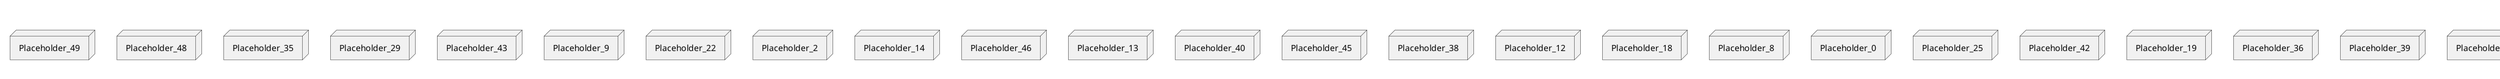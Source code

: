 @startuml
skinparam fixCircleLabelOverlapping true
node Placeholder_47 {
[aName] [[cloudscale-project-cloudstore.system#_qPy9CbtpEe6v050JWo_4pA]]
}
node Placeholder_49 {
[aName] [[cloudscale-project-cloudstore.system#_qPy9CbtpEe6v050JWo_4pA]]
}
node Placeholder_48 {
[aName] [[cloudscale-project-cloudstore.system#_qPy9CbtpEe6v050JWo_4pA]]
}
node Placeholder_35 {
[aName] [[cloudscale-project-cloudstore.system#_qPy9CbtpEe6v050JWo_4pA]]
}
node Placeholder_29 {
[aName] [[cloudscale-project-cloudstore.system#_qPy9CbtpEe6v050JWo_4pA]]
}
node Placeholder_43 {
[aName] [[cloudscale-project-cloudstore.system#_qPy9CbtpEe6v050JWo_4pA]]
}
node Placeholder_9 {
[aName] [[cloudscale-project-cloudstore.system#_qPy9CbtpEe6v050JWo_4pA]]
}
node Placeholder_22 {
[aName] [[cloudscale-project-cloudstore.system#_qPy9CbtpEe6v050JWo_4pA]]
}
node Placeholder_2 {
[aName] [[cloudscale-project-cloudstore.system#_qPy9CbtpEe6v050JWo_4pA]]
}
node Placeholder_14 {
[aName] [[cloudscale-project-cloudstore.system#_qPy9CbtpEe6v050JWo_4pA]]
}
node Placeholder_46 {
[aName] [[cloudscale-project-cloudstore.system#_qPy9CbtpEe6v050JWo_4pA]]
}
node Placeholder_13 {
[aName] [[cloudscale-project-cloudstore.system#_qPy9CbtpEe6v050JWo_4pA]]
}
node Placeholder_40 {
[aName] [[cloudscale-project-cloudstore.system#_qPy9CbtpEe6v050JWo_4pA]]
}
node Placeholder_45 {
[aName] [[cloudscale-project-cloudstore.system#_qPy9CbtpEe6v050JWo_4pA]]
}
node Placeholder_38 {
[aName] [[cloudscale-project-cloudstore.system#_qPy9CbtpEe6v050JWo_4pA]]
}
node Placeholder_12 {
[aName] [[cloudscale-project-cloudstore.system#_qPy9CbtpEe6v050JWo_4pA]]
}
node Placeholder_18 {
[aName] [[cloudscale-project-cloudstore.system#_qPy9CbtpEe6v050JWo_4pA]]
}
node Placeholder_8 {
[aName] [[cloudscale-project-cloudstore.system#_qPy9CbtpEe6v050JWo_4pA]]
}
node Placeholder_0 {
[aName] [[cloudscale-project-cloudstore.system#_qPy9CbtpEe6v050JWo_4pA]]
}
node Placeholder_25 {
[aName] [[cloudscale-project-cloudstore.system#_qPy9CbtpEe6v050JWo_4pA]]
}
node Placeholder_42 {
[aName] [[cloudscale-project-cloudstore.system#_qPy9CbtpEe6v050JWo_4pA]]
}
node Placeholder_19 {
[aName] [[cloudscale-project-cloudstore.system#_qPy9CbtpEe6v050JWo_4pA]]
}
node Placeholder_36 {
[aName] [[cloudscale-project-cloudstore.system#_qPy9CbtpEe6v050JWo_4pA]]
}
node Placeholder_39 {
[aName] [[cloudscale-project-cloudstore.system#_qPy9CbtpEe6v050JWo_4pA]]
}
node Placeholder_10 {
[aName] [[cloudscale-project-cloudstore.system#_qPy9CbtpEe6v050JWo_4pA]]
}
node Placeholder_15 {
[aName] [[cloudscale-project-cloudstore.system#_qPy9CbtpEe6v050JWo_4pA]]
}
node Placeholder_27 {
[aName] [[cloudscale-project-cloudstore.system#_qPy9CbtpEe6v050JWo_4pA]]
}
node Placeholder_31 {
[aName] [[cloudscale-project-cloudstore.system#_qPy9CbtpEe6v050JWo_4pA]]
}
node Placeholder_20 {
[aName] [[cloudscale-project-cloudstore.system#_qPy9CbtpEe6v050JWo_4pA]]
}
node Placeholder_41 {
[aName] [[cloudscale-project-cloudstore.system#_qPy9CbtpEe6v050JWo_4pA]]
}
node Placeholder_11 {
[aName] [[cloudscale-project-cloudstore.system#_qPy9CbtpEe6v050JWo_4pA]]
}
node Placeholder_37 {
[aName] [[cloudscale-project-cloudstore.system#_qPy9CbtpEe6v050JWo_4pA]]
}
node Placeholder_1 {
[aName] [[cloudscale-project-cloudstore.system#_qPy9CbtpEe6v050JWo_4pA]]
}
node Placeholder_44 {
[aName] [[cloudscale-project-cloudstore.system#_qPy9CbtpEe6v050JWo_4pA]]
}
node Placeholder_5 {
[aName] [[cloudscale-project-cloudstore.system#_qPy9CbtpEe6v050JWo_4pA]]
}
[aName] -(0- [aName] : eu_cloudscale_showcase_servlets_helpers_PaymentService Provider

@enduml
